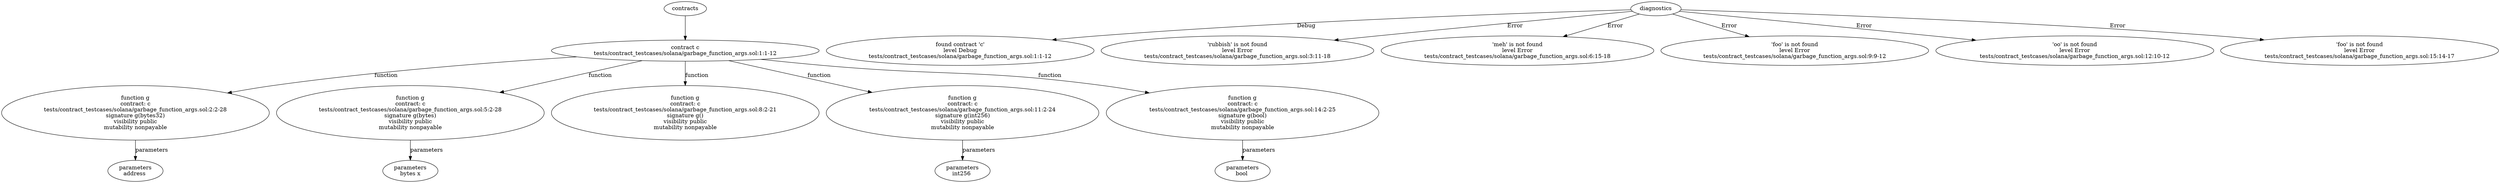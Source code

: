 strict digraph "tests/contract_testcases/solana/garbage_function_args.sol" {
	contract [label="contract c\ntests/contract_testcases/solana/garbage_function_args.sol:1:1-12"]
	g [label="function g\ncontract: c\ntests/contract_testcases/solana/garbage_function_args.sol:2:2-28\nsignature g(bytes32)\nvisibility public\nmutability nonpayable"]
	parameters [label="parameters\naddress "]
	g_5 [label="function g\ncontract: c\ntests/contract_testcases/solana/garbage_function_args.sol:5:2-28\nsignature g(bytes)\nvisibility public\nmutability nonpayable"]
	parameters_6 [label="parameters\nbytes x"]
	g_7 [label="function g\ncontract: c\ntests/contract_testcases/solana/garbage_function_args.sol:8:2-21\nsignature g()\nvisibility public\nmutability nonpayable"]
	g_8 [label="function g\ncontract: c\ntests/contract_testcases/solana/garbage_function_args.sol:11:2-24\nsignature g(int256)\nvisibility public\nmutability nonpayable"]
	parameters_9 [label="parameters\nint256 "]
	g_10 [label="function g\ncontract: c\ntests/contract_testcases/solana/garbage_function_args.sol:14:2-25\nsignature g(bool)\nvisibility public\nmutability nonpayable"]
	parameters_11 [label="parameters\nbool "]
	diagnostic [label="found contract 'c'\nlevel Debug\ntests/contract_testcases/solana/garbage_function_args.sol:1:1-12"]
	diagnostic_14 [label="'rubbish' is not found\nlevel Error\ntests/contract_testcases/solana/garbage_function_args.sol:3:11-18"]
	diagnostic_15 [label="'meh' is not found\nlevel Error\ntests/contract_testcases/solana/garbage_function_args.sol:6:15-18"]
	diagnostic_16 [label="'foo' is not found\nlevel Error\ntests/contract_testcases/solana/garbage_function_args.sol:9:9-12"]
	diagnostic_17 [label="'oo' is not found\nlevel Error\ntests/contract_testcases/solana/garbage_function_args.sol:12:10-12"]
	diagnostic_18 [label="'foo' is not found\nlevel Error\ntests/contract_testcases/solana/garbage_function_args.sol:15:14-17"]
	contracts -> contract
	contract -> g [label="function"]
	g -> parameters [label="parameters"]
	contract -> g_5 [label="function"]
	g_5 -> parameters_6 [label="parameters"]
	contract -> g_7 [label="function"]
	contract -> g_8 [label="function"]
	g_8 -> parameters_9 [label="parameters"]
	contract -> g_10 [label="function"]
	g_10 -> parameters_11 [label="parameters"]
	diagnostics -> diagnostic [label="Debug"]
	diagnostics -> diagnostic_14 [label="Error"]
	diagnostics -> diagnostic_15 [label="Error"]
	diagnostics -> diagnostic_16 [label="Error"]
	diagnostics -> diagnostic_17 [label="Error"]
	diagnostics -> diagnostic_18 [label="Error"]
}
